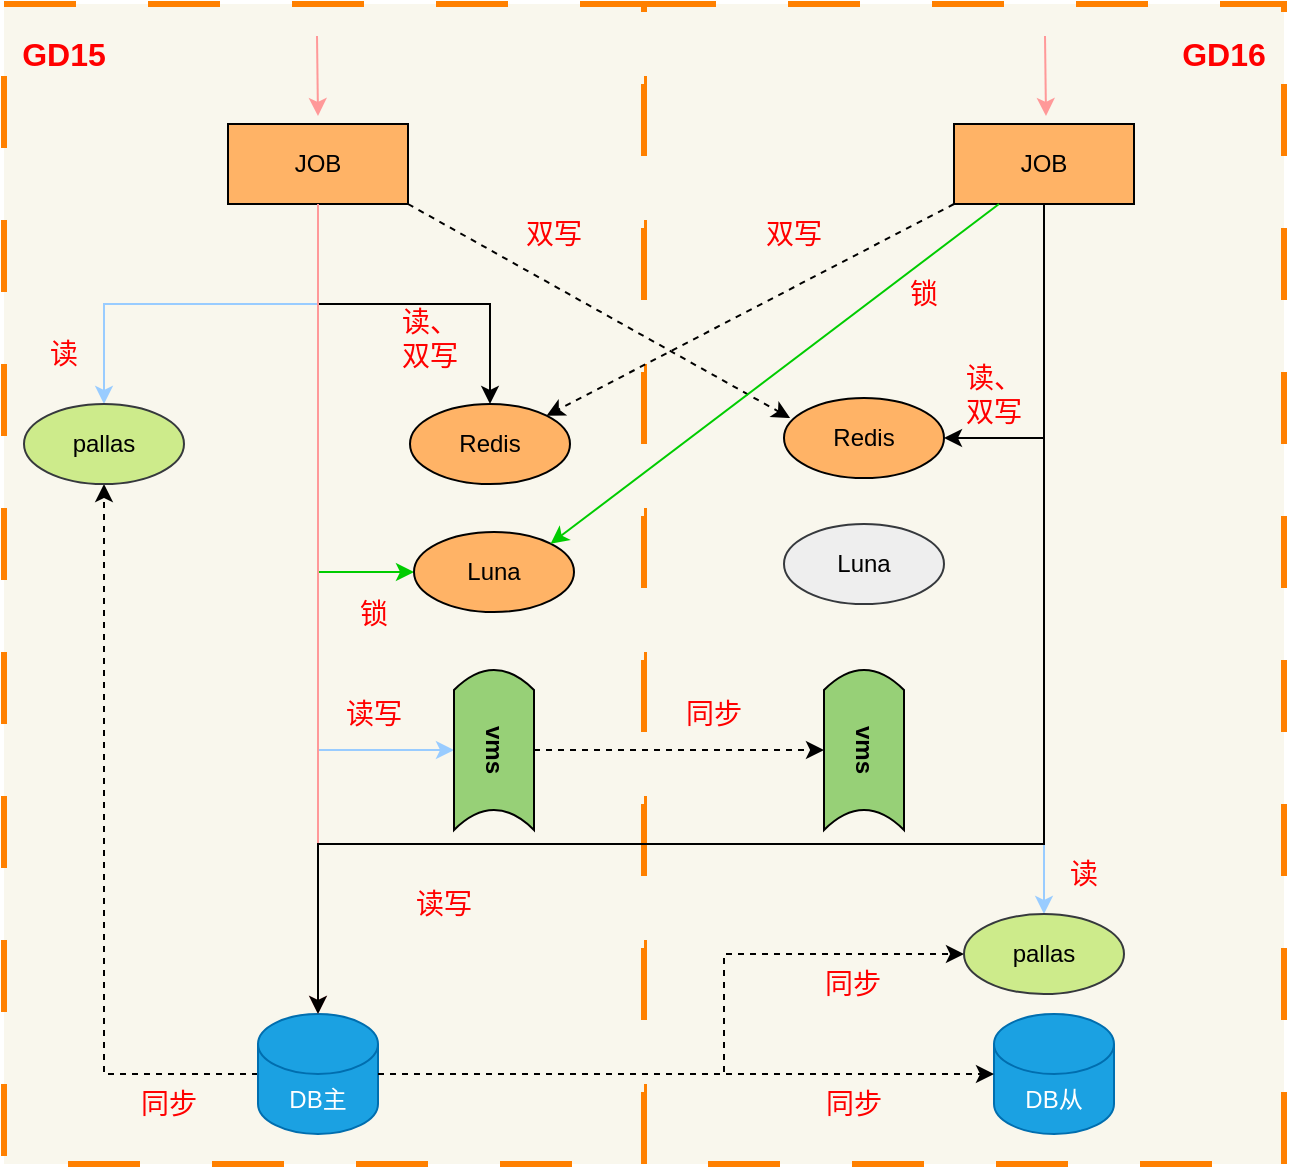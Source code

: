 <mxfile version="28.0.5" pages="2">
  <diagram name="job 双活架构" id="ttPz5bv0dFMJ6yp49NEW">
    <mxGraphModel dx="1426" dy="785" grid="1" gridSize="10" guides="1" tooltips="1" connect="1" arrows="1" fold="1" page="1" pageScale="1" pageWidth="827" pageHeight="1169" math="0" shadow="0">
      <root>
        <mxCell id="0" />
        <mxCell id="1" parent="0" />
        <mxCell id="IgXK10FPmdK__5XMED2K-89" value="" style="rounded=0;whiteSpace=wrap;html=1;fillColor=#f9f7ed;strokeColor=#FF8000;dashed=1;dashPattern=12 12;strokeWidth=3;" vertex="1" parent="1">
          <mxGeometry x="360" y="120" width="320" height="580" as="geometry" />
        </mxCell>
        <mxCell id="IgXK10FPmdK__5XMED2K-88" value="" style="rounded=0;whiteSpace=wrap;html=1;fillColor=#f9f7ed;strokeColor=#FF8000;dashed=1;dashPattern=12 12;strokeWidth=3;" vertex="1" parent="1">
          <mxGeometry x="40" y="120" width="320" height="580" as="geometry" />
        </mxCell>
        <mxCell id="IgXK10FPmdK__5XMED2K-78" style="edgeStyle=orthogonalEdgeStyle;rounded=0;orthogonalLoop=1;jettySize=auto;html=1;entryX=0.5;entryY=0;entryDx=0;entryDy=0;elbow=vertical;exitX=0.5;exitY=1;exitDx=0;exitDy=0;fillColor=#cce5ff;strokeColor=#99CCFF;strokeWidth=1;" edge="1" parent="1" source="IgXK10FPmdK__5XMED2K-4" target="IgXK10FPmdK__5XMED2K-23">
          <mxGeometry relative="1" as="geometry" />
        </mxCell>
        <mxCell id="IgXK10FPmdK__5XMED2K-81" style="edgeStyle=orthogonalEdgeStyle;rounded=0;orthogonalLoop=1;jettySize=auto;html=1;entryX=0;entryY=0.5;entryDx=0;entryDy=0;elbow=vertical;exitX=0.5;exitY=1;exitDx=0;exitDy=0;strokeColor=#00CC00;strokeWidth=1;" edge="1" parent="1" source="IgXK10FPmdK__5XMED2K-4" target="IgXK10FPmdK__5XMED2K-52">
          <mxGeometry relative="1" as="geometry" />
        </mxCell>
        <mxCell id="IgXK10FPmdK__5XMED2K-82" style="edgeStyle=orthogonalEdgeStyle;rounded=0;orthogonalLoop=1;jettySize=auto;html=1;entryX=0.5;entryY=0;entryDx=0;entryDy=0;elbow=vertical;exitX=0.5;exitY=1;exitDx=0;exitDy=0;strokeWidth=1;" edge="1" parent="1" source="IgXK10FPmdK__5XMED2K-4" target="IgXK10FPmdK__5XMED2K-53">
          <mxGeometry relative="1" as="geometry" />
        </mxCell>
        <mxCell id="IgXK10FPmdK__5XMED2K-84" style="edgeStyle=orthogonalEdgeStyle;rounded=0;orthogonalLoop=1;jettySize=auto;html=1;entryX=0.5;entryY=1;entryDx=0;entryDy=0;elbow=vertical;exitX=0.5;exitY=1;exitDx=0;exitDy=0;strokeWidth=1;strokeColor=#99CCFF;" edge="1" parent="1" source="IgXK10FPmdK__5XMED2K-4" target="IgXK10FPmdK__5XMED2K-18">
          <mxGeometry relative="1" as="geometry" />
        </mxCell>
        <mxCell id="IgXK10FPmdK__5XMED2K-4" value="JOB" style="rounded=0;whiteSpace=wrap;html=1;fillColor=#FFB366;" vertex="1" parent="1">
          <mxGeometry x="152" y="180" width="90" height="40" as="geometry" />
        </mxCell>
        <mxCell id="IgXK10FPmdK__5XMED2K-76" style="edgeStyle=orthogonalEdgeStyle;rounded=0;orthogonalLoop=1;jettySize=auto;html=1;entryX=0.5;entryY=1;entryDx=0;entryDy=0;elbow=vertical;dashed=1;strokeWidth=1;" edge="1" parent="1" source="IgXK10FPmdK__5XMED2K-9" target="IgXK10FPmdK__5XMED2K-23">
          <mxGeometry relative="1" as="geometry" />
        </mxCell>
        <mxCell id="IgXK10FPmdK__5XMED2K-77" style="edgeStyle=orthogonalEdgeStyle;rounded=0;orthogonalLoop=1;jettySize=auto;html=1;entryX=0;entryY=0.5;entryDx=0;entryDy=0;elbow=vertical;dashed=1;strokeWidth=1;" edge="1" parent="1" source="IgXK10FPmdK__5XMED2K-9" target="IgXK10FPmdK__5XMED2K-45">
          <mxGeometry relative="1" as="geometry">
            <Array as="points">
              <mxPoint x="400" y="655" />
              <mxPoint x="400" y="595" />
            </Array>
          </mxGeometry>
        </mxCell>
        <mxCell id="IgXK10FPmdK__5XMED2K-9" value="DB主" style="shape=cylinder3;whiteSpace=wrap;html=1;boundedLbl=1;backgroundOutline=1;size=15;fillColor=#1ba1e2;fontColor=#ffffff;strokeColor=#006EAF;" vertex="1" parent="1">
          <mxGeometry x="167" y="625" width="60" height="60" as="geometry" />
        </mxCell>
        <mxCell id="IgXK10FPmdK__5XMED2K-49" style="edgeStyle=orthogonalEdgeStyle;rounded=0;orthogonalLoop=1;jettySize=auto;html=1;entryX=0.5;entryY=1;entryDx=0;entryDy=0;dashed=1;strokeWidth=1;" edge="1" parent="1" source="IgXK10FPmdK__5XMED2K-18" target="IgXK10FPmdK__5XMED2K-44">
          <mxGeometry relative="1" as="geometry">
            <mxPoint x="375" y="490" as="targetPoint" />
          </mxGeometry>
        </mxCell>
        <mxCell id="IgXK10FPmdK__5XMED2K-18" value="&lt;b&gt;vms&lt;/b&gt;" style="shape=dataStorage;whiteSpace=wrap;html=1;fixedSize=1;size=10;rotation=90;fillColor=#97D077;gradientColor=none;" vertex="1" parent="1">
          <mxGeometry x="245" y="473" width="80" height="40" as="geometry" />
        </mxCell>
        <mxCell id="IgXK10FPmdK__5XMED2K-23" value="pallas" style="ellipse;whiteSpace=wrap;html=1;fillColor=#cdeb8b;strokeColor=#36393d;" vertex="1" parent="1">
          <mxGeometry x="50" y="320" width="80" height="40" as="geometry" />
        </mxCell>
        <mxCell id="IgXK10FPmdK__5XMED2K-79" style="edgeStyle=orthogonalEdgeStyle;rounded=0;orthogonalLoop=1;jettySize=auto;html=1;elbow=vertical;strokeColor=#99CCFF;strokeWidth=1;" edge="1" parent="1" source="IgXK10FPmdK__5XMED2K-41" target="IgXK10FPmdK__5XMED2K-45">
          <mxGeometry relative="1" as="geometry" />
        </mxCell>
        <mxCell id="IgXK10FPmdK__5XMED2K-86" style="edgeStyle=orthogonalEdgeStyle;rounded=0;orthogonalLoop=1;jettySize=auto;html=1;entryX=1;entryY=0.5;entryDx=0;entryDy=0;elbow=vertical;exitX=0.5;exitY=1;exitDx=0;exitDy=0;strokeWidth=1;" edge="1" parent="1" source="IgXK10FPmdK__5XMED2K-41" target="IgXK10FPmdK__5XMED2K-68">
          <mxGeometry relative="1" as="geometry" />
        </mxCell>
        <mxCell id="IgXK10FPmdK__5XMED2K-41" value="JOB" style="rounded=0;whiteSpace=wrap;html=1;fillColor=#FFB366;" vertex="1" parent="1">
          <mxGeometry x="515" y="180" width="90" height="40" as="geometry" />
        </mxCell>
        <mxCell id="IgXK10FPmdK__5XMED2K-43" value="DB从" style="shape=cylinder3;whiteSpace=wrap;html=1;boundedLbl=1;backgroundOutline=1;size=15;fillColor=#1ba1e2;fontColor=#ffffff;strokeColor=#006EAF;" vertex="1" parent="1">
          <mxGeometry x="535" y="625" width="60" height="60" as="geometry" />
        </mxCell>
        <mxCell id="IgXK10FPmdK__5XMED2K-44" value="&lt;b&gt;vms&lt;/b&gt;" style="shape=dataStorage;whiteSpace=wrap;html=1;fixedSize=1;size=10;rotation=90;fillColor=#97D077;gradientColor=none;" vertex="1" parent="1">
          <mxGeometry x="430" y="473" width="80" height="40" as="geometry" />
        </mxCell>
        <mxCell id="IgXK10FPmdK__5XMED2K-45" value="pallas" style="ellipse;whiteSpace=wrap;html=1;fillColor=#cdeb8b;strokeColor=#36393d;" vertex="1" parent="1">
          <mxGeometry x="520" y="575" width="80" height="40" as="geometry" />
        </mxCell>
        <mxCell id="IgXK10FPmdK__5XMED2K-52" value="Luna" style="ellipse;whiteSpace=wrap;html=1;fillColor=#FFB366;" vertex="1" parent="1">
          <mxGeometry x="245" y="384" width="80" height="40" as="geometry" />
        </mxCell>
        <mxCell id="IgXK10FPmdK__5XMED2K-53" value="Redis" style="ellipse;whiteSpace=wrap;html=1;fillColor=#FFB366;" vertex="1" parent="1">
          <mxGeometry x="243" y="320" width="80" height="40" as="geometry" />
        </mxCell>
        <mxCell id="IgXK10FPmdK__5XMED2K-65" style="edgeStyle=none;rounded=0;orthogonalLoop=1;jettySize=auto;html=1;entryX=0;entryY=0.5;entryDx=0;entryDy=0;entryPerimeter=0;elbow=vertical;dashed=1;strokeWidth=1;" edge="1" parent="1" source="IgXK10FPmdK__5XMED2K-9" target="IgXK10FPmdK__5XMED2K-43">
          <mxGeometry relative="1" as="geometry" />
        </mxCell>
        <mxCell id="IgXK10FPmdK__5XMED2K-68" value="Redis" style="ellipse;whiteSpace=wrap;html=1;fillColor=#FFB366;" vertex="1" parent="1">
          <mxGeometry x="430" y="317" width="80" height="40" as="geometry" />
        </mxCell>
        <mxCell id="IgXK10FPmdK__5XMED2K-71" style="edgeStyle=none;rounded=0;orthogonalLoop=1;jettySize=auto;html=1;entryX=0.5;entryY=0;entryDx=0;entryDy=0;elbow=vertical;" edge="1" parent="1" source="IgXK10FPmdK__5XMED2K-45" target="IgXK10FPmdK__5XMED2K-45">
          <mxGeometry relative="1" as="geometry" />
        </mxCell>
        <mxCell id="IgXK10FPmdK__5XMED2K-83" style="rounded=0;orthogonalLoop=1;jettySize=auto;html=1;entryX=0.5;entryY=0;entryDx=0;entryDy=0;entryPerimeter=0;elbow=vertical;edgeStyle=orthogonalEdgeStyle;strokeColor=#FF9999;strokeWidth=1;" edge="1" parent="1" source="IgXK10FPmdK__5XMED2K-4" target="IgXK10FPmdK__5XMED2K-9">
          <mxGeometry relative="1" as="geometry" />
        </mxCell>
        <mxCell id="IgXK10FPmdK__5XMED2K-85" value="Luna" style="ellipse;whiteSpace=wrap;html=1;fillColor=#eeeeee;strokeColor=#36393d;" vertex="1" parent="1">
          <mxGeometry x="430" y="380" width="80" height="40" as="geometry" />
        </mxCell>
        <mxCell id="IgXK10FPmdK__5XMED2K-87" value="&lt;b&gt;&lt;font style=&quot;font-size: 16px; color: rgb(255, 0, 0);&quot;&gt;GD15&lt;/font&gt;&lt;/b&gt;" style="text;html=1;align=center;verticalAlign=middle;whiteSpace=wrap;rounded=0;" vertex="1" parent="1">
          <mxGeometry x="40" y="130" width="60" height="30" as="geometry" />
        </mxCell>
        <mxCell id="IgXK10FPmdK__5XMED2K-90" value="&lt;b&gt;&lt;font style=&quot;font-size: 16px; color: rgb(255, 0, 0);&quot;&gt;GD16&lt;/font&gt;&lt;/b&gt;" style="text;html=1;align=center;verticalAlign=middle;whiteSpace=wrap;rounded=0;" vertex="1" parent="1">
          <mxGeometry x="620" y="130" width="60" height="30" as="geometry" />
        </mxCell>
        <mxCell id="IgXK10FPmdK__5XMED2K-92" value="" style="endArrow=classic;html=1;rounded=0;elbow=vertical;fillColor=#ffcccc;strokeColor=#FF9999;" edge="1" parent="1">
          <mxGeometry width="50" height="50" relative="1" as="geometry">
            <mxPoint x="196.5" y="136" as="sourcePoint" />
            <mxPoint x="197" y="176" as="targetPoint" />
          </mxGeometry>
        </mxCell>
        <mxCell id="IgXK10FPmdK__5XMED2K-95" value="" style="endArrow=classic;html=1;rounded=0;elbow=vertical;exitX=0;exitY=1;exitDx=0;exitDy=0;entryX=1;entryY=0;entryDx=0;entryDy=0;dashed=1;strokeWidth=1;" edge="1" parent="1" source="IgXK10FPmdK__5XMED2K-41" target="IgXK10FPmdK__5XMED2K-53">
          <mxGeometry width="50" height="50" relative="1" as="geometry">
            <mxPoint x="423" y="300" as="sourcePoint" />
            <mxPoint x="323" y="320" as="targetPoint" />
          </mxGeometry>
        </mxCell>
        <mxCell id="IgXK10FPmdK__5XMED2K-96" value="" style="endArrow=classic;html=1;rounded=0;elbow=vertical;exitX=1;exitY=1;exitDx=0;exitDy=0;entryX=0.038;entryY=0.25;entryDx=0;entryDy=0;entryPerimeter=0;dashed=1;strokeWidth=1;" edge="1" parent="1" source="IgXK10FPmdK__5XMED2K-4" target="IgXK10FPmdK__5XMED2K-68">
          <mxGeometry width="50" height="50" relative="1" as="geometry">
            <mxPoint x="525" y="220" as="sourcePoint" />
            <mxPoint x="333" y="330" as="targetPoint" />
          </mxGeometry>
        </mxCell>
        <mxCell id="IgXK10FPmdK__5XMED2K-97" value="" style="endArrow=classic;html=1;rounded=0;elbow=vertical;fillColor=#ffcccc;strokeColor=#FF9999;" edge="1" parent="1">
          <mxGeometry width="50" height="50" relative="1" as="geometry">
            <mxPoint x="560.5" y="136" as="sourcePoint" />
            <mxPoint x="561" y="176" as="targetPoint" />
          </mxGeometry>
        </mxCell>
        <mxCell id="IgXK10FPmdK__5XMED2K-100" value="" style="endArrow=classic;html=1;rounded=0;elbow=vertical;exitX=0.25;exitY=1;exitDx=0;exitDy=0;entryX=1;entryY=0;entryDx=0;entryDy=0;fillColor=#cdeb8b;strokeColor=#00CC00;strokeWidth=1;" edge="1" parent="1" source="IgXK10FPmdK__5XMED2K-41" target="IgXK10FPmdK__5XMED2K-52">
          <mxGeometry width="50" height="50" relative="1" as="geometry">
            <mxPoint x="525" y="230" as="sourcePoint" />
            <mxPoint x="321" y="336" as="targetPoint" />
          </mxGeometry>
        </mxCell>
        <mxCell id="IgXK10FPmdK__5XMED2K-102" value="&lt;font style=&quot;font-size: 14px; color: rgb(255, 0, 0);&quot;&gt;读&lt;/font&gt;" style="text;html=1;align=center;verticalAlign=middle;whiteSpace=wrap;rounded=0;" vertex="1" parent="1">
          <mxGeometry x="55" y="280" width="30" height="30" as="geometry" />
        </mxCell>
        <mxCell id="IgXK10FPmdK__5XMED2K-103" value="&lt;font style=&quot;font-size: 14px; color: rgb(255, 0, 0);&quot;&gt;读&lt;/font&gt;" style="text;html=1;align=center;verticalAlign=middle;whiteSpace=wrap;rounded=0;" vertex="1" parent="1">
          <mxGeometry x="565" y="540" width="30" height="30" as="geometry" />
        </mxCell>
        <mxCell id="IgXK10FPmdK__5XMED2K-105" value="&lt;font style=&quot;font-size: 14px; color: rgb(255, 0, 0);&quot;&gt;同步&lt;/font&gt;" style="text;html=1;align=center;verticalAlign=middle;whiteSpace=wrap;rounded=0;" vertex="1" parent="1">
          <mxGeometry x="380" y="460" width="30" height="30" as="geometry" />
        </mxCell>
        <mxCell id="IgXK10FPmdK__5XMED2K-106" value="&lt;font style=&quot;font-size: 14px; color: rgb(255, 0, 0);&quot;&gt;同步&lt;/font&gt;" style="text;html=1;align=center;verticalAlign=middle;whiteSpace=wrap;rounded=0;" vertex="1" parent="1">
          <mxGeometry x="450" y="655" width="30" height="30" as="geometry" />
        </mxCell>
        <mxCell id="IgXK10FPmdK__5XMED2K-107" value="&lt;font style=&quot;font-size: 14px; color: rgb(255, 0, 0);&quot;&gt;同步&lt;/font&gt;" style="text;html=1;align=center;verticalAlign=middle;whiteSpace=wrap;rounded=0;" vertex="1" parent="1">
          <mxGeometry x="100" y="655" width="45" height="30" as="geometry" />
        </mxCell>
        <mxCell id="IgXK10FPmdK__5XMED2K-109" value="&lt;font style=&quot;font-size: 14px; color: rgb(255, 0, 0);&quot;&gt;同步&lt;/font&gt;" style="text;html=1;align=center;verticalAlign=middle;whiteSpace=wrap;rounded=0;" vertex="1" parent="1">
          <mxGeometry x="444" y="595" width="41" height="30" as="geometry" />
        </mxCell>
        <mxCell id="IgXK10FPmdK__5XMED2K-111" value="&lt;font style=&quot;font-size: 14px; color: rgb(255, 0, 0);&quot;&gt;锁&lt;/font&gt;" style="text;html=1;align=center;verticalAlign=middle;whiteSpace=wrap;rounded=0;" vertex="1" parent="1">
          <mxGeometry x="210" y="410" width="30" height="30" as="geometry" />
        </mxCell>
        <mxCell id="IgXK10FPmdK__5XMED2K-114" value="&lt;font style=&quot;font-size: 14px; color: rgb(255, 0, 0);&quot;&gt;锁&lt;/font&gt;" style="text;html=1;align=center;verticalAlign=middle;whiteSpace=wrap;rounded=0;" vertex="1" parent="1">
          <mxGeometry x="485" y="250" width="30" height="30" as="geometry" />
        </mxCell>
        <mxCell id="IgXK10FPmdK__5XMED2K-115" value="&lt;font style=&quot;font-size: 14px; color: rgb(255, 0, 0);&quot;&gt;双写&lt;/font&gt;" style="text;html=1;align=center;verticalAlign=middle;whiteSpace=wrap;rounded=0;" vertex="1" parent="1">
          <mxGeometry x="420" y="220" width="30" height="30" as="geometry" />
        </mxCell>
        <mxCell id="IgXK10FPmdK__5XMED2K-116" value="&lt;font style=&quot;font-size: 14px; color: rgb(255, 0, 0);&quot;&gt;双写&lt;/font&gt;" style="text;html=1;align=center;verticalAlign=middle;whiteSpace=wrap;rounded=0;" vertex="1" parent="1">
          <mxGeometry x="300" y="220" width="30" height="30" as="geometry" />
        </mxCell>
        <mxCell id="IgXK10FPmdK__5XMED2K-118" value="&lt;font style=&quot;font-size: 14px; color: rgb(255, 0, 0);&quot;&gt;读、双写&lt;/font&gt;" style="text;html=1;align=center;verticalAlign=middle;whiteSpace=wrap;rounded=0;" vertex="1" parent="1">
          <mxGeometry x="520" y="300" width="30" height="30" as="geometry" />
        </mxCell>
        <mxCell id="IgXK10FPmdK__5XMED2K-119" value="&lt;font style=&quot;font-size: 14px; color: rgb(255, 0, 0);&quot;&gt;读、双写&lt;/font&gt;" style="text;html=1;align=center;verticalAlign=middle;whiteSpace=wrap;rounded=0;" vertex="1" parent="1">
          <mxGeometry x="238" y="272" width="30" height="30" as="geometry" />
        </mxCell>
        <mxCell id="IgXK10FPmdK__5XMED2K-120" style="edgeStyle=orthogonalEdgeStyle;rounded=0;orthogonalLoop=1;jettySize=auto;html=1;entryX=0.5;entryY=0;entryDx=0;entryDy=0;entryPerimeter=0;elbow=vertical;" edge="1" parent="1" source="IgXK10FPmdK__5XMED2K-41" target="IgXK10FPmdK__5XMED2K-9">
          <mxGeometry relative="1" as="geometry">
            <Array as="points">
              <mxPoint x="560" y="540" />
              <mxPoint x="197" y="540" />
            </Array>
          </mxGeometry>
        </mxCell>
        <mxCell id="IgXK10FPmdK__5XMED2K-121" value="&lt;font style=&quot;font-size: 14px; color: rgb(255, 0, 0);&quot;&gt;读写&lt;/font&gt;" style="text;html=1;align=center;verticalAlign=middle;whiteSpace=wrap;rounded=0;" vertex="1" parent="1">
          <mxGeometry x="245" y="555" width="30" height="30" as="geometry" />
        </mxCell>
        <mxCell id="7WEg4whF6TnEWJeTdoqN-1" value="&lt;font style=&quot;font-size: 14px; color: rgb(255, 0, 0);&quot;&gt;读写&lt;/font&gt;" style="text;html=1;align=center;verticalAlign=middle;whiteSpace=wrap;rounded=0;" vertex="1" parent="1">
          <mxGeometry x="210" y="460" width="30" height="30" as="geometry" />
        </mxCell>
      </root>
    </mxGraphModel>
  </diagram>
  <diagram id="7_BkWk6Xac0a8bTwDCIg" name="osp 双活">
    <mxGraphModel dx="1426" dy="785" grid="1" gridSize="10" guides="1" tooltips="1" connect="1" arrows="1" fold="1" page="1" pageScale="1" pageWidth="827" pageHeight="1169" math="0" shadow="0">
      <root>
        <mxCell id="0" />
        <mxCell id="1" parent="0" />
        <mxCell id="KzvUQcjDoGR1kpd-RZbM-1" value="" style="rounded=0;whiteSpace=wrap;html=1;fillColor=#f9f7ed;strokeColor=#FF8000;dashed=1;dashPattern=12 12;strokeWidth=3;" vertex="1" parent="1">
          <mxGeometry x="400" y="280" width="320" height="580" as="geometry" />
        </mxCell>
        <mxCell id="KzvUQcjDoGR1kpd-RZbM-2" value="" style="rounded=0;whiteSpace=wrap;html=1;fillColor=#f9f7ed;strokeColor=#FF8000;dashed=1;dashPattern=12 12;strokeWidth=3;" vertex="1" parent="1">
          <mxGeometry x="80" y="280" width="320" height="580" as="geometry" />
        </mxCell>
        <mxCell id="KzvUQcjDoGR1kpd-RZbM-3" style="edgeStyle=orthogonalEdgeStyle;rounded=0;orthogonalLoop=1;jettySize=auto;html=1;entryX=0.5;entryY=0;entryDx=0;entryDy=0;elbow=vertical;exitX=0.5;exitY=1;exitDx=0;exitDy=0;fillColor=#cce5ff;strokeColor=#99CCFF;strokeWidth=1;" edge="1" parent="1" source="KzvUQcjDoGR1kpd-RZbM-7" target="KzvUQcjDoGR1kpd-RZbM-13">
          <mxGeometry relative="1" as="geometry" />
        </mxCell>
        <mxCell id="KzvUQcjDoGR1kpd-RZbM-4" style="edgeStyle=orthogonalEdgeStyle;rounded=0;orthogonalLoop=1;jettySize=auto;html=1;entryX=0;entryY=0.5;entryDx=0;entryDy=0;elbow=vertical;exitX=0.5;exitY=1;exitDx=0;exitDy=0;strokeColor=#00CC00;strokeWidth=1;" edge="1" parent="1" source="KzvUQcjDoGR1kpd-RZbM-7" target="KzvUQcjDoGR1kpd-RZbM-20">
          <mxGeometry relative="1" as="geometry" />
        </mxCell>
        <mxCell id="KzvUQcjDoGR1kpd-RZbM-5" style="edgeStyle=orthogonalEdgeStyle;rounded=0;orthogonalLoop=1;jettySize=auto;html=1;entryX=0.5;entryY=0;entryDx=0;entryDy=0;elbow=vertical;exitX=0.5;exitY=1;exitDx=0;exitDy=0;strokeWidth=1;" edge="1" parent="1" source="KzvUQcjDoGR1kpd-RZbM-7" target="KzvUQcjDoGR1kpd-RZbM-21">
          <mxGeometry relative="1" as="geometry" />
        </mxCell>
        <mxCell id="KzvUQcjDoGR1kpd-RZbM-6" style="edgeStyle=orthogonalEdgeStyle;rounded=0;orthogonalLoop=1;jettySize=auto;html=1;entryX=0.5;entryY=1;entryDx=0;entryDy=0;elbow=vertical;exitX=0.5;exitY=1;exitDx=0;exitDy=0;strokeWidth=1;strokeColor=#99CCFF;" edge="1" parent="1" source="KzvUQcjDoGR1kpd-RZbM-7" target="KzvUQcjDoGR1kpd-RZbM-12">
          <mxGeometry relative="1" as="geometry" />
        </mxCell>
        <mxCell id="KzvUQcjDoGR1kpd-RZbM-7" value="OSP" style="rounded=0;whiteSpace=wrap;html=1;fillColor=#FFB366;" vertex="1" parent="1">
          <mxGeometry x="192" y="340" width="90" height="40" as="geometry" />
        </mxCell>
        <mxCell id="KzvUQcjDoGR1kpd-RZbM-8" style="edgeStyle=orthogonalEdgeStyle;rounded=0;orthogonalLoop=1;jettySize=auto;html=1;entryX=0.5;entryY=1;entryDx=0;entryDy=0;elbow=vertical;dashed=1;strokeWidth=1;" edge="1" parent="1" source="KzvUQcjDoGR1kpd-RZbM-10" target="KzvUQcjDoGR1kpd-RZbM-13">
          <mxGeometry relative="1" as="geometry" />
        </mxCell>
        <mxCell id="KzvUQcjDoGR1kpd-RZbM-9" style="edgeStyle=orthogonalEdgeStyle;rounded=0;orthogonalLoop=1;jettySize=auto;html=1;entryX=0;entryY=0.5;entryDx=0;entryDy=0;elbow=vertical;dashed=1;strokeWidth=1;" edge="1" parent="1" source="KzvUQcjDoGR1kpd-RZbM-10" target="KzvUQcjDoGR1kpd-RZbM-19">
          <mxGeometry relative="1" as="geometry">
            <Array as="points">
              <mxPoint x="440" y="815" />
              <mxPoint x="440" y="755" />
            </Array>
          </mxGeometry>
        </mxCell>
        <mxCell id="KzvUQcjDoGR1kpd-RZbM-10" value="DB主" style="shape=cylinder3;whiteSpace=wrap;html=1;boundedLbl=1;backgroundOutline=1;size=15;fillColor=#1ba1e2;fontColor=#ffffff;strokeColor=#006EAF;" vertex="1" parent="1">
          <mxGeometry x="207" y="785" width="60" height="60" as="geometry" />
        </mxCell>
        <mxCell id="KzvUQcjDoGR1kpd-RZbM-11" style="edgeStyle=orthogonalEdgeStyle;rounded=0;orthogonalLoop=1;jettySize=auto;html=1;entryX=0.5;entryY=1;entryDx=0;entryDy=0;dashed=1;strokeWidth=1;" edge="1" parent="1" source="KzvUQcjDoGR1kpd-RZbM-12" target="KzvUQcjDoGR1kpd-RZbM-18">
          <mxGeometry relative="1" as="geometry">
            <mxPoint x="415" y="650" as="targetPoint" />
          </mxGeometry>
        </mxCell>
        <mxCell id="KzvUQcjDoGR1kpd-RZbM-12" value="&lt;b&gt;vms&lt;/b&gt;" style="shape=dataStorage;whiteSpace=wrap;html=1;fixedSize=1;size=10;rotation=90;fillColor=#97D077;gradientColor=none;" vertex="1" parent="1">
          <mxGeometry x="285" y="633" width="80" height="40" as="geometry" />
        </mxCell>
        <mxCell id="KzvUQcjDoGR1kpd-RZbM-13" value="pallas" style="ellipse;whiteSpace=wrap;html=1;fillColor=#cdeb8b;strokeColor=#36393d;" vertex="1" parent="1">
          <mxGeometry x="90" y="480" width="80" height="40" as="geometry" />
        </mxCell>
        <mxCell id="KzvUQcjDoGR1kpd-RZbM-14" style="edgeStyle=orthogonalEdgeStyle;rounded=0;orthogonalLoop=1;jettySize=auto;html=1;elbow=vertical;strokeColor=#99CCFF;strokeWidth=1;" edge="1" parent="1" source="KzvUQcjDoGR1kpd-RZbM-16" target="KzvUQcjDoGR1kpd-RZbM-19">
          <mxGeometry relative="1" as="geometry" />
        </mxCell>
        <mxCell id="KzvUQcjDoGR1kpd-RZbM-15" style="edgeStyle=orthogonalEdgeStyle;rounded=0;orthogonalLoop=1;jettySize=auto;html=1;entryX=1;entryY=0.5;entryDx=0;entryDy=0;elbow=vertical;exitX=0.5;exitY=1;exitDx=0;exitDy=0;strokeWidth=1;" edge="1" parent="1" source="KzvUQcjDoGR1kpd-RZbM-16" target="KzvUQcjDoGR1kpd-RZbM-23">
          <mxGeometry relative="1" as="geometry" />
        </mxCell>
        <mxCell id="KzvUQcjDoGR1kpd-RZbM-16" value="OSP" style="rounded=0;whiteSpace=wrap;html=1;fillColor=#FFB366;" vertex="1" parent="1">
          <mxGeometry x="555" y="340" width="90" height="40" as="geometry" />
        </mxCell>
        <mxCell id="KzvUQcjDoGR1kpd-RZbM-17" value="DB从" style="shape=cylinder3;whiteSpace=wrap;html=1;boundedLbl=1;backgroundOutline=1;size=15;fillColor=#1ba1e2;fontColor=#ffffff;strokeColor=#006EAF;" vertex="1" parent="1">
          <mxGeometry x="575" y="785" width="60" height="60" as="geometry" />
        </mxCell>
        <mxCell id="KzvUQcjDoGR1kpd-RZbM-18" value="&lt;b&gt;vms&lt;/b&gt;" style="shape=dataStorage;whiteSpace=wrap;html=1;fixedSize=1;size=10;rotation=90;fillColor=#97D077;gradientColor=none;" vertex="1" parent="1">
          <mxGeometry x="470" y="633" width="80" height="40" as="geometry" />
        </mxCell>
        <mxCell id="KzvUQcjDoGR1kpd-RZbM-19" value="pallas" style="ellipse;whiteSpace=wrap;html=1;fillColor=#cdeb8b;strokeColor=#36393d;" vertex="1" parent="1">
          <mxGeometry x="560" y="735" width="80" height="40" as="geometry" />
        </mxCell>
        <mxCell id="KzvUQcjDoGR1kpd-RZbM-20" value="Luna" style="ellipse;whiteSpace=wrap;html=1;fillColor=#FFB366;" vertex="1" parent="1">
          <mxGeometry x="285" y="544" width="80" height="40" as="geometry" />
        </mxCell>
        <mxCell id="KzvUQcjDoGR1kpd-RZbM-21" value="Redis" style="ellipse;whiteSpace=wrap;html=1;fillColor=#FFB366;" vertex="1" parent="1">
          <mxGeometry x="283" y="480" width="80" height="40" as="geometry" />
        </mxCell>
        <mxCell id="KzvUQcjDoGR1kpd-RZbM-22" style="edgeStyle=none;rounded=0;orthogonalLoop=1;jettySize=auto;html=1;entryX=0;entryY=0.5;entryDx=0;entryDy=0;entryPerimeter=0;elbow=vertical;dashed=1;strokeWidth=1;" edge="1" parent="1" source="KzvUQcjDoGR1kpd-RZbM-10" target="KzvUQcjDoGR1kpd-RZbM-17">
          <mxGeometry relative="1" as="geometry" />
        </mxCell>
        <mxCell id="KzvUQcjDoGR1kpd-RZbM-23" value="Redis" style="ellipse;whiteSpace=wrap;html=1;fillColor=#FFB366;" vertex="1" parent="1">
          <mxGeometry x="470" y="477" width="80" height="40" as="geometry" />
        </mxCell>
        <mxCell id="KzvUQcjDoGR1kpd-RZbM-24" style="edgeStyle=none;rounded=0;orthogonalLoop=1;jettySize=auto;html=1;entryX=0.5;entryY=0;entryDx=0;entryDy=0;elbow=vertical;" edge="1" parent="1" source="KzvUQcjDoGR1kpd-RZbM-19" target="KzvUQcjDoGR1kpd-RZbM-19">
          <mxGeometry relative="1" as="geometry" />
        </mxCell>
        <mxCell id="KzvUQcjDoGR1kpd-RZbM-25" style="rounded=0;orthogonalLoop=1;jettySize=auto;html=1;entryX=0.5;entryY=0;entryDx=0;entryDy=0;entryPerimeter=0;elbow=vertical;edgeStyle=orthogonalEdgeStyle;strokeColor=#FF9999;strokeWidth=1;" edge="1" parent="1" source="KzvUQcjDoGR1kpd-RZbM-7" target="KzvUQcjDoGR1kpd-RZbM-10">
          <mxGeometry relative="1" as="geometry" />
        </mxCell>
        <mxCell id="KzvUQcjDoGR1kpd-RZbM-26" value="Luna" style="ellipse;whiteSpace=wrap;html=1;fillColor=#eeeeee;strokeColor=#36393d;" vertex="1" parent="1">
          <mxGeometry x="470" y="540" width="80" height="40" as="geometry" />
        </mxCell>
        <mxCell id="KzvUQcjDoGR1kpd-RZbM-27" value="&lt;b&gt;&lt;font style=&quot;font-size: 16px; color: rgb(255, 0, 0);&quot;&gt;GD15&lt;/font&gt;&lt;/b&gt;" style="text;html=1;align=center;verticalAlign=middle;whiteSpace=wrap;rounded=0;" vertex="1" parent="1">
          <mxGeometry x="80" y="290" width="60" height="30" as="geometry" />
        </mxCell>
        <mxCell id="KzvUQcjDoGR1kpd-RZbM-28" value="&lt;b&gt;&lt;font style=&quot;font-size: 16px; color: rgb(255, 0, 0);&quot;&gt;GD16&lt;/font&gt;&lt;/b&gt;" style="text;html=1;align=center;verticalAlign=middle;whiteSpace=wrap;rounded=0;" vertex="1" parent="1">
          <mxGeometry x="660" y="290" width="60" height="30" as="geometry" />
        </mxCell>
        <mxCell id="KzvUQcjDoGR1kpd-RZbM-29" value="" style="endArrow=classic;html=1;rounded=0;elbow=vertical;fillColor=#ffcccc;strokeColor=#FF9999;" edge="1" parent="1">
          <mxGeometry width="50" height="50" relative="1" as="geometry">
            <mxPoint x="236.5" y="296" as="sourcePoint" />
            <mxPoint x="237" y="336" as="targetPoint" />
          </mxGeometry>
        </mxCell>
        <mxCell id="KzvUQcjDoGR1kpd-RZbM-30" value="" style="endArrow=classic;html=1;rounded=0;elbow=vertical;exitX=0;exitY=1;exitDx=0;exitDy=0;entryX=1;entryY=0;entryDx=0;entryDy=0;dashed=1;strokeWidth=1;" edge="1" parent="1" source="KzvUQcjDoGR1kpd-RZbM-16" target="KzvUQcjDoGR1kpd-RZbM-21">
          <mxGeometry width="50" height="50" relative="1" as="geometry">
            <mxPoint x="463" y="460" as="sourcePoint" />
            <mxPoint x="363" y="480" as="targetPoint" />
          </mxGeometry>
        </mxCell>
        <mxCell id="KzvUQcjDoGR1kpd-RZbM-31" value="" style="endArrow=classic;html=1;rounded=0;elbow=vertical;exitX=1;exitY=1;exitDx=0;exitDy=0;entryX=0.038;entryY=0.25;entryDx=0;entryDy=0;entryPerimeter=0;dashed=1;strokeWidth=1;" edge="1" parent="1" source="KzvUQcjDoGR1kpd-RZbM-7" target="KzvUQcjDoGR1kpd-RZbM-23">
          <mxGeometry width="50" height="50" relative="1" as="geometry">
            <mxPoint x="565" y="380" as="sourcePoint" />
            <mxPoint x="373" y="490" as="targetPoint" />
          </mxGeometry>
        </mxCell>
        <mxCell id="KzvUQcjDoGR1kpd-RZbM-32" value="" style="endArrow=classic;html=1;rounded=0;elbow=vertical;fillColor=#ffcccc;strokeColor=#FF9999;" edge="1" parent="1">
          <mxGeometry width="50" height="50" relative="1" as="geometry">
            <mxPoint x="600.5" y="296" as="sourcePoint" />
            <mxPoint x="601" y="336" as="targetPoint" />
          </mxGeometry>
        </mxCell>
        <mxCell id="KzvUQcjDoGR1kpd-RZbM-33" value="" style="endArrow=classic;html=1;rounded=0;elbow=vertical;exitX=0.25;exitY=1;exitDx=0;exitDy=0;entryX=1;entryY=0;entryDx=0;entryDy=0;fillColor=#cdeb8b;strokeColor=#00CC00;strokeWidth=1;" edge="1" parent="1" source="KzvUQcjDoGR1kpd-RZbM-16" target="KzvUQcjDoGR1kpd-RZbM-20">
          <mxGeometry width="50" height="50" relative="1" as="geometry">
            <mxPoint x="565" y="390" as="sourcePoint" />
            <mxPoint x="361" y="496" as="targetPoint" />
          </mxGeometry>
        </mxCell>
        <mxCell id="KzvUQcjDoGR1kpd-RZbM-34" value="&lt;font style=&quot;font-size: 14px; color: rgb(255, 0, 0);&quot;&gt;读&lt;/font&gt;" style="text;html=1;align=center;verticalAlign=middle;whiteSpace=wrap;rounded=0;" vertex="1" parent="1">
          <mxGeometry x="95" y="440" width="30" height="30" as="geometry" />
        </mxCell>
        <mxCell id="KzvUQcjDoGR1kpd-RZbM-35" value="&lt;font style=&quot;font-size: 14px; color: rgb(255, 0, 0);&quot;&gt;读&lt;/font&gt;" style="text;html=1;align=center;verticalAlign=middle;whiteSpace=wrap;rounded=0;" vertex="1" parent="1">
          <mxGeometry x="605" y="700" width="30" height="30" as="geometry" />
        </mxCell>
        <mxCell id="KzvUQcjDoGR1kpd-RZbM-36" value="&lt;font style=&quot;font-size: 14px; color: rgb(255, 0, 0);&quot;&gt;同步&lt;/font&gt;" style="text;html=1;align=center;verticalAlign=middle;whiteSpace=wrap;rounded=0;" vertex="1" parent="1">
          <mxGeometry x="420" y="620" width="30" height="30" as="geometry" />
        </mxCell>
        <mxCell id="KzvUQcjDoGR1kpd-RZbM-37" value="&lt;font style=&quot;font-size: 14px; color: rgb(255, 0, 0);&quot;&gt;同步&lt;/font&gt;" style="text;html=1;align=center;verticalAlign=middle;whiteSpace=wrap;rounded=0;" vertex="1" parent="1">
          <mxGeometry x="490" y="815" width="30" height="30" as="geometry" />
        </mxCell>
        <mxCell id="KzvUQcjDoGR1kpd-RZbM-38" value="&lt;font style=&quot;font-size: 14px; color: rgb(255, 0, 0);&quot;&gt;同步&lt;/font&gt;" style="text;html=1;align=center;verticalAlign=middle;whiteSpace=wrap;rounded=0;" vertex="1" parent="1">
          <mxGeometry x="140" y="815" width="45" height="30" as="geometry" />
        </mxCell>
        <mxCell id="KzvUQcjDoGR1kpd-RZbM-39" value="&lt;font style=&quot;font-size: 14px; color: rgb(255, 0, 0);&quot;&gt;同步&lt;/font&gt;" style="text;html=1;align=center;verticalAlign=middle;whiteSpace=wrap;rounded=0;" vertex="1" parent="1">
          <mxGeometry x="484" y="755" width="41" height="30" as="geometry" />
        </mxCell>
        <mxCell id="KzvUQcjDoGR1kpd-RZbM-40" value="&lt;font style=&quot;font-size: 14px; color: rgb(255, 0, 0);&quot;&gt;锁&lt;/font&gt;" style="text;html=1;align=center;verticalAlign=middle;whiteSpace=wrap;rounded=0;" vertex="1" parent="1">
          <mxGeometry x="250" y="570" width="30" height="30" as="geometry" />
        </mxCell>
        <mxCell id="KzvUQcjDoGR1kpd-RZbM-41" value="&lt;font style=&quot;font-size: 14px; color: rgb(255, 0, 0);&quot;&gt;锁&lt;/font&gt;" style="text;html=1;align=center;verticalAlign=middle;whiteSpace=wrap;rounded=0;" vertex="1" parent="1">
          <mxGeometry x="525" y="410" width="30" height="30" as="geometry" />
        </mxCell>
        <mxCell id="KzvUQcjDoGR1kpd-RZbM-42" value="&lt;font style=&quot;font-size: 14px; color: rgb(255, 0, 0);&quot;&gt;双写&lt;/font&gt;" style="text;html=1;align=center;verticalAlign=middle;whiteSpace=wrap;rounded=0;" vertex="1" parent="1">
          <mxGeometry x="460" y="380" width="30" height="30" as="geometry" />
        </mxCell>
        <mxCell id="KzvUQcjDoGR1kpd-RZbM-43" value="&lt;font style=&quot;font-size: 14px; color: rgb(255, 0, 0);&quot;&gt;双写&lt;/font&gt;" style="text;html=1;align=center;verticalAlign=middle;whiteSpace=wrap;rounded=0;" vertex="1" parent="1">
          <mxGeometry x="340" y="380" width="30" height="30" as="geometry" />
        </mxCell>
        <mxCell id="KzvUQcjDoGR1kpd-RZbM-44" value="&lt;font style=&quot;font-size: 14px; color: rgb(255, 0, 0);&quot;&gt;读、双写&lt;/font&gt;" style="text;html=1;align=center;verticalAlign=middle;whiteSpace=wrap;rounded=0;" vertex="1" parent="1">
          <mxGeometry x="560" y="460" width="30" height="30" as="geometry" />
        </mxCell>
        <mxCell id="KzvUQcjDoGR1kpd-RZbM-45" value="&lt;font style=&quot;font-size: 14px; color: rgb(255, 0, 0);&quot;&gt;读、双写&lt;/font&gt;" style="text;html=1;align=center;verticalAlign=middle;whiteSpace=wrap;rounded=0;" vertex="1" parent="1">
          <mxGeometry x="278" y="432" width="30" height="30" as="geometry" />
        </mxCell>
        <mxCell id="KzvUQcjDoGR1kpd-RZbM-46" style="edgeStyle=orthogonalEdgeStyle;rounded=0;orthogonalLoop=1;jettySize=auto;html=1;entryX=0.5;entryY=0;entryDx=0;entryDy=0;entryPerimeter=0;elbow=vertical;" edge="1" parent="1" source="KzvUQcjDoGR1kpd-RZbM-16" target="KzvUQcjDoGR1kpd-RZbM-10">
          <mxGeometry relative="1" as="geometry">
            <Array as="points">
              <mxPoint x="600" y="700" />
              <mxPoint x="237" y="700" />
            </Array>
          </mxGeometry>
        </mxCell>
        <mxCell id="KzvUQcjDoGR1kpd-RZbM-47" value="&lt;font style=&quot;font-size: 14px; color: rgb(255, 0, 0);&quot;&gt;读写&lt;/font&gt;" style="text;html=1;align=center;verticalAlign=middle;whiteSpace=wrap;rounded=0;" vertex="1" parent="1">
          <mxGeometry x="285" y="715" width="30" height="30" as="geometry" />
        </mxCell>
        <mxCell id="7bnQmR_Xd9jJ50kZV1pv-1" value="&lt;font style=&quot;font-size: 14px; color: rgb(255, 0, 0);&quot;&gt;读写&lt;/font&gt;" style="text;html=1;align=center;verticalAlign=middle;whiteSpace=wrap;rounded=0;" vertex="1" parent="1">
          <mxGeometry x="250" y="620" width="30" height="30" as="geometry" />
        </mxCell>
      </root>
    </mxGraphModel>
  </diagram>
</mxfile>
